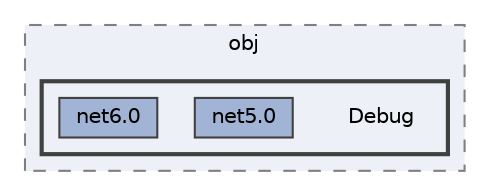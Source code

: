 digraph "Test/obj/Debug"
{
 // LATEX_PDF_SIZE
  bgcolor="transparent";
  edge [fontname=Helvetica,fontsize=10,labelfontname=Helvetica,labelfontsize=10];
  node [fontname=Helvetica,fontsize=10,shape=box,height=0.2,width=0.4];
  compound=true
  subgraph clusterdir_d294f7f0bd6a999b8bbf2e67e2bd4433 {
    graph [ bgcolor="#edf0f7", pencolor="grey50", label="obj", fontname=Helvetica,fontsize=10 style="filled,dashed", URL="dir_d294f7f0bd6a999b8bbf2e67e2bd4433.html",tooltip=""]
  subgraph clusterdir_620bfd3313c9b37af67ad9bb7d012247 {
    graph [ bgcolor="#edf0f7", pencolor="grey25", label="", fontname=Helvetica,fontsize=10 style="filled,bold", URL="dir_620bfd3313c9b37af67ad9bb7d012247.html",tooltip=""]
    dir_620bfd3313c9b37af67ad9bb7d012247 [shape=plaintext, label="Debug"];
  dir_a369a72f655dfd268809c7a2ee1d1332 [label="net5.0", fillcolor="#a2b4d6", color="grey25", style="filled", URL="dir_a369a72f655dfd268809c7a2ee1d1332.html",tooltip=""];
  dir_d27886300e8856f808eeb34c73eea4cb [label="net6.0", fillcolor="#a2b4d6", color="grey25", style="filled", URL="dir_d27886300e8856f808eeb34c73eea4cb.html",tooltip=""];
  }
  }
}
